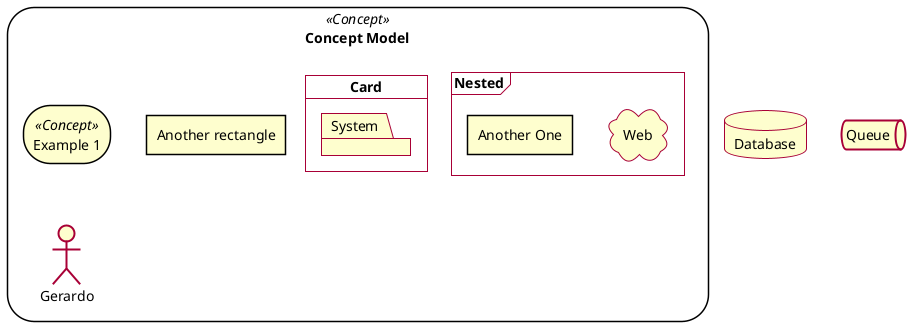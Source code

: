 @startuml Samples

    ' ================================= TWEAKS =================================
    skin rose
    skinparam classFontName Calibri
    skinparam shadowing false
    ' --------------------------------------------------------------------------

    skinparam rectangle {
        roundCorner<<Concept>> 54
    }

    rectangle "Concept Model" <<Concept>> {

        rectangle "Example 1" <<Concept>> as ex1
        rectangle "Another rectangle"
        actor Gerardo

        frame Nested {
            cloud Web
            rectangle "Another One"
        }

        card Card {
            package System
        }
    }

    database Database
    queue Queue
    
@enduml